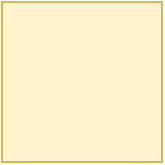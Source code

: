 <mxfile version="17.1.5" type="github">
  <diagram id="CraygZDJ0oUn6FZQ9O-r" name="Page-1">
    <mxGraphModel dx="1426" dy="771" grid="1" gridSize="10" guides="1" tooltips="1" connect="1" arrows="1" fold="1" page="1" pageScale="1" pageWidth="827" pageHeight="1169" math="0" shadow="0">
      <root>
        <mxCell id="0" />
        <mxCell id="1" parent="0" />
        <mxCell id="TR1o87nKfQ_CenZ-dT_j-2" value="" style="whiteSpace=wrap;html=1;aspect=fixed;fillColor=#fff2cc;strokeColor=#d6b656;" vertex="1" parent="1">
          <mxGeometry x="320" y="150" width="80" height="80" as="geometry" />
        </mxCell>
      </root>
    </mxGraphModel>
  </diagram>
</mxfile>
